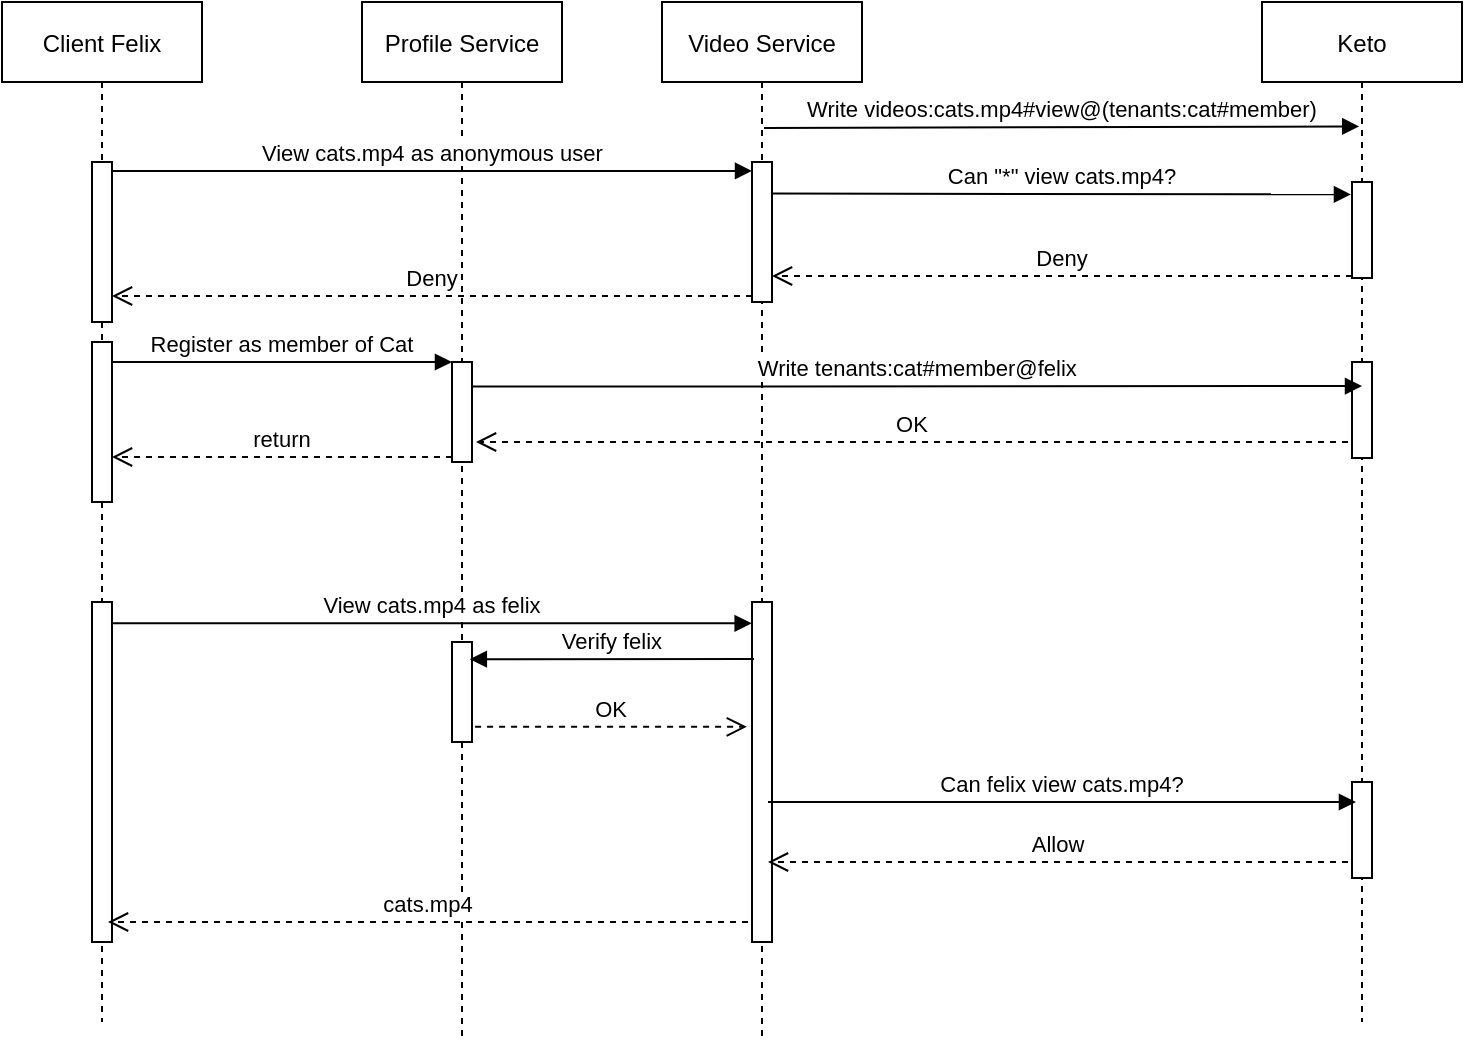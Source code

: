 <mxfile version="14.5.1" type="device"><diagram id="kgpKYQtTHZ0yAKxKKP6v" name="Page-1"><mxGraphModel dx="760" dy="690" grid="1" gridSize="10" guides="1" tooltips="1" connect="1" arrows="1" fold="1" page="1" pageScale="1" pageWidth="850" pageHeight="1100" math="0" shadow="0"><root><mxCell id="0"/><mxCell id="1" parent="0"/><mxCell id="3nuBFxr9cyL0pnOWT2aG-1" value="Client Felix" style="shape=umlLifeline;perimeter=lifelinePerimeter;container=1;collapsible=0;recursiveResize=0;rounded=0;shadow=0;strokeWidth=1;" parent="1" vertex="1"><mxGeometry x="120" y="80" width="100" height="510" as="geometry"/></mxCell><mxCell id="3nuBFxr9cyL0pnOWT2aG-2" value="" style="points=[];perimeter=orthogonalPerimeter;rounded=0;shadow=0;strokeWidth=1;" parent="3nuBFxr9cyL0pnOWT2aG-1" vertex="1"><mxGeometry x="45" y="170" width="10" height="80" as="geometry"/></mxCell><mxCell id="maIyM5bslmO_AKpUbkFb-9" value="" style="points=[];perimeter=orthogonalPerimeter;rounded=0;shadow=0;strokeWidth=1;" vertex="1" parent="3nuBFxr9cyL0pnOWT2aG-1"><mxGeometry x="45" y="80" width="10" height="80" as="geometry"/></mxCell><mxCell id="maIyM5bslmO_AKpUbkFb-19" value="" style="points=[];perimeter=orthogonalPerimeter;rounded=0;shadow=0;strokeWidth=1;" vertex="1" parent="3nuBFxr9cyL0pnOWT2aG-1"><mxGeometry x="45" y="300" width="10" height="170" as="geometry"/></mxCell><mxCell id="3nuBFxr9cyL0pnOWT2aG-5" value="Profile Service" style="shape=umlLifeline;perimeter=lifelinePerimeter;container=1;collapsible=0;recursiveResize=0;rounded=0;shadow=0;strokeWidth=1;" parent="1" vertex="1"><mxGeometry x="300" y="80" width="100" height="520" as="geometry"/></mxCell><mxCell id="3nuBFxr9cyL0pnOWT2aG-6" value="" style="points=[];perimeter=orthogonalPerimeter;rounded=0;shadow=0;strokeWidth=1;" parent="3nuBFxr9cyL0pnOWT2aG-5" vertex="1"><mxGeometry x="45" y="180" width="10" height="50" as="geometry"/></mxCell><mxCell id="maIyM5bslmO_AKpUbkFb-27" value="" style="points=[];perimeter=orthogonalPerimeter;rounded=0;shadow=0;strokeWidth=1;" vertex="1" parent="3nuBFxr9cyL0pnOWT2aG-5"><mxGeometry x="45" y="320" width="10" height="50" as="geometry"/></mxCell><mxCell id="3nuBFxr9cyL0pnOWT2aG-7" value="return" style="verticalAlign=bottom;endArrow=open;dashed=1;endSize=8;exitX=0;exitY=0.95;shadow=0;strokeWidth=1;" parent="1" source="3nuBFxr9cyL0pnOWT2aG-6" target="3nuBFxr9cyL0pnOWT2aG-2" edge="1"><mxGeometry relative="1" as="geometry"><mxPoint x="275" y="236" as="targetPoint"/></mxGeometry></mxCell><mxCell id="3nuBFxr9cyL0pnOWT2aG-8" value="Register as member of Cat" style="verticalAlign=bottom;endArrow=block;entryX=0;entryY=0;shadow=0;strokeWidth=1;" parent="1" source="3nuBFxr9cyL0pnOWT2aG-2" target="3nuBFxr9cyL0pnOWT2aG-6" edge="1"><mxGeometry relative="1" as="geometry"><mxPoint x="275" y="160" as="sourcePoint"/></mxGeometry></mxCell><mxCell id="maIyM5bslmO_AKpUbkFb-1" value="Video Service" style="shape=umlLifeline;perimeter=lifelinePerimeter;container=1;collapsible=0;recursiveResize=0;rounded=0;shadow=0;strokeWidth=1;" vertex="1" parent="1"><mxGeometry x="450" y="80" width="100" height="520" as="geometry"/></mxCell><mxCell id="maIyM5bslmO_AKpUbkFb-2" value="" style="points=[];perimeter=orthogonalPerimeter;rounded=0;shadow=0;strokeWidth=1;" vertex="1" parent="maIyM5bslmO_AKpUbkFb-1"><mxGeometry x="45" y="80" width="10" height="70" as="geometry"/></mxCell><mxCell id="maIyM5bslmO_AKpUbkFb-20" value="" style="points=[];perimeter=orthogonalPerimeter;rounded=0;shadow=0;strokeWidth=1;" vertex="1" parent="maIyM5bslmO_AKpUbkFb-1"><mxGeometry x="45" y="300" width="10" height="170" as="geometry"/></mxCell><mxCell id="maIyM5bslmO_AKpUbkFb-3" value="Keto" style="shape=umlLifeline;perimeter=lifelinePerimeter;container=1;collapsible=0;recursiveResize=0;rounded=0;shadow=0;strokeWidth=1;" vertex="1" parent="1"><mxGeometry x="750" y="80" width="100" height="510" as="geometry"/></mxCell><mxCell id="maIyM5bslmO_AKpUbkFb-4" value="" style="points=[];perimeter=orthogonalPerimeter;rounded=0;shadow=0;strokeWidth=1;" vertex="1" parent="maIyM5bslmO_AKpUbkFb-3"><mxGeometry x="45" y="90" width="10" height="48" as="geometry"/></mxCell><mxCell id="maIyM5bslmO_AKpUbkFb-16" value="" style="points=[];perimeter=orthogonalPerimeter;rounded=0;shadow=0;strokeWidth=1;" vertex="1" parent="maIyM5bslmO_AKpUbkFb-3"><mxGeometry x="45" y="180" width="10" height="48" as="geometry"/></mxCell><mxCell id="maIyM5bslmO_AKpUbkFb-21" value="" style="points=[];perimeter=orthogonalPerimeter;rounded=0;shadow=0;strokeWidth=1;" vertex="1" parent="maIyM5bslmO_AKpUbkFb-3"><mxGeometry x="45" y="390" width="10" height="48" as="geometry"/></mxCell><mxCell id="maIyM5bslmO_AKpUbkFb-6" value="Write videos:cats.mp4#view@(tenants:cat#member)" style="verticalAlign=bottom;endArrow=block;shadow=0;strokeWidth=1;entryX=0.486;entryY=0.122;entryDx=0;entryDy=0;entryPerimeter=0;" edge="1" parent="1" target="maIyM5bslmO_AKpUbkFb-3"><mxGeometry relative="1" as="geometry"><mxPoint x="501" y="143" as="sourcePoint"/><mxPoint x="680" y="190.0" as="targetPoint"/></mxGeometry></mxCell><mxCell id="maIyM5bslmO_AKpUbkFb-10" value="View cats.mp4 as anonymous user" style="verticalAlign=bottom;endArrow=block;shadow=0;strokeWidth=1;exitX=1.017;exitY=0.056;exitDx=0;exitDy=0;exitPerimeter=0;" edge="1" parent="1" source="maIyM5bslmO_AKpUbkFb-9" target="maIyM5bslmO_AKpUbkFb-2"><mxGeometry relative="1" as="geometry"><mxPoint x="190" y="170" as="sourcePoint"/><mxPoint x="490" y="171" as="targetPoint"/></mxGeometry></mxCell><mxCell id="maIyM5bslmO_AKpUbkFb-11" value="Can &quot;*&quot; view cats.mp4?" style="verticalAlign=bottom;endArrow=block;shadow=0;strokeWidth=1;exitX=1.052;exitY=0.183;exitDx=0;exitDy=0;exitPerimeter=0;entryX=-0.052;entryY=0.129;entryDx=0;entryDy=0;entryPerimeter=0;" edge="1" parent="1" target="maIyM5bslmO_AKpUbkFb-4"><mxGeometry relative="1" as="geometry"><mxPoint x="505.52" y="175.81" as="sourcePoint"/><mxPoint x="790" y="176" as="targetPoint"/></mxGeometry></mxCell><mxCell id="maIyM5bslmO_AKpUbkFb-13" value="Deny" style="verticalAlign=bottom;endArrow=open;dashed=1;endSize=8;exitX=0;exitY=0.95;shadow=0;strokeWidth=1;" edge="1" parent="1" target="maIyM5bslmO_AKpUbkFb-2"><mxGeometry relative="1" as="geometry"><mxPoint x="620" y="217" as="targetPoint"/><mxPoint x="795" y="217" as="sourcePoint"/></mxGeometry></mxCell><mxCell id="maIyM5bslmO_AKpUbkFb-14" value="Deny" style="verticalAlign=bottom;endArrow=open;dashed=1;endSize=8;exitX=0;exitY=0.95;shadow=0;strokeWidth=1;" edge="1" parent="1" target="maIyM5bslmO_AKpUbkFb-9"><mxGeometry relative="1" as="geometry"><mxPoint x="205" y="227.0" as="targetPoint"/><mxPoint x="495" y="227.0" as="sourcePoint"/></mxGeometry></mxCell><mxCell id="maIyM5bslmO_AKpUbkFb-17" value="Write tenants:cat#member@felix" style="verticalAlign=bottom;endArrow=block;shadow=0;strokeWidth=1;entryX=0.5;entryY=0.396;entryDx=0;entryDy=0;entryPerimeter=0;" edge="1" parent="1"><mxGeometry relative="1" as="geometry"><mxPoint x="355.15" y="272.28" as="sourcePoint"/><mxPoint x="800" y="272.008" as="targetPoint"/></mxGeometry></mxCell><mxCell id="maIyM5bslmO_AKpUbkFb-18" value="OK" style="verticalAlign=bottom;endArrow=open;dashed=1;endSize=8;exitX=0;exitY=0.95;shadow=0;strokeWidth=1;" edge="1" parent="1"><mxGeometry relative="1" as="geometry"><mxPoint x="357" y="300" as="targetPoint"/><mxPoint x="793" y="300.0" as="sourcePoint"/></mxGeometry></mxCell><mxCell id="maIyM5bslmO_AKpUbkFb-22" value="View cats.mp4 as felix" style="verticalAlign=bottom;endArrow=block;shadow=0;strokeWidth=1;exitX=1.017;exitY=0.056;exitDx=0;exitDy=0;exitPerimeter=0;" edge="1" parent="1"><mxGeometry relative="1" as="geometry"><mxPoint x="175.0" y="390.66" as="sourcePoint"/><mxPoint x="494.83" y="390.66" as="targetPoint"/></mxGeometry></mxCell><mxCell id="maIyM5bslmO_AKpUbkFb-23" value="Can felix view cats.mp4?" style="verticalAlign=bottom;endArrow=block;shadow=0;strokeWidth=1;exitX=1.052;exitY=0.183;exitDx=0;exitDy=0;exitPerimeter=0;" edge="1" parent="1"><mxGeometry relative="1" as="geometry"><mxPoint x="503" y="480" as="sourcePoint"/><mxPoint x="796.98" y="480" as="targetPoint"/></mxGeometry></mxCell><mxCell id="maIyM5bslmO_AKpUbkFb-24" value="Allow" style="verticalAlign=bottom;endArrow=open;dashed=1;endSize=8;exitX=0;exitY=0.95;shadow=0;strokeWidth=1;" edge="1" parent="1"><mxGeometry relative="1" as="geometry"><mxPoint x="503" y="510.0" as="targetPoint"/><mxPoint x="793" y="510.0" as="sourcePoint"/></mxGeometry></mxCell><mxCell id="maIyM5bslmO_AKpUbkFb-25" value="cats.mp4" style="verticalAlign=bottom;endArrow=open;dashed=1;endSize=8;exitX=0;exitY=0.95;shadow=0;strokeWidth=1;" edge="1" parent="1"><mxGeometry relative="1" as="geometry"><mxPoint x="173" y="540.0" as="targetPoint"/><mxPoint x="493" y="540.0" as="sourcePoint"/></mxGeometry></mxCell><mxCell id="maIyM5bslmO_AKpUbkFb-28" value="Verify felix" style="verticalAlign=bottom;endArrow=block;shadow=0;strokeWidth=1;exitX=0.5;exitY=0.168;exitDx=0;exitDy=0;exitPerimeter=0;entryX=1.293;entryY=0.172;entryDx=0;entryDy=0;entryPerimeter=0;" edge="1" parent="1"><mxGeometry relative="1" as="geometry"><mxPoint x="496" y="408.56" as="sourcePoint"/><mxPoint x="353.93" y="408.6" as="targetPoint"/></mxGeometry></mxCell><mxCell id="maIyM5bslmO_AKpUbkFb-29" value="OK" style="verticalAlign=bottom;endArrow=open;dashed=1;endSize=8;exitX=1.155;exitY=0.848;shadow=0;strokeWidth=1;exitDx=0;exitDy=0;exitPerimeter=0;entryX=-0.259;entryY=0.367;entryDx=0;entryDy=0;entryPerimeter=0;" edge="1" parent="1" source="maIyM5bslmO_AKpUbkFb-27" target="maIyM5bslmO_AKpUbkFb-20"><mxGeometry relative="1" as="geometry"><mxPoint x="314" y="540" as="targetPoint"/><mxPoint x="750" y="540.0" as="sourcePoint"/></mxGeometry></mxCell></root></mxGraphModel></diagram></mxfile>
